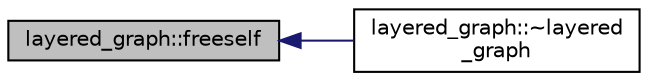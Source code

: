 digraph "layered_graph::freeself"
{
  edge [fontname="Helvetica",fontsize="10",labelfontname="Helvetica",labelfontsize="10"];
  node [fontname="Helvetica",fontsize="10",shape=record];
  rankdir="LR";
  Node443 [label="layered_graph::freeself",height=0.2,width=0.4,color="black", fillcolor="grey75", style="filled", fontcolor="black"];
  Node443 -> Node444 [dir="back",color="midnightblue",fontsize="10",style="solid",fontname="Helvetica"];
  Node444 [label="layered_graph::~layered\l_graph",height=0.2,width=0.4,color="black", fillcolor="white", style="filled",URL="$da/db1/classlayered__graph.html#a8e078a5d771a1b22faaa4ffa434025b9"];
}
